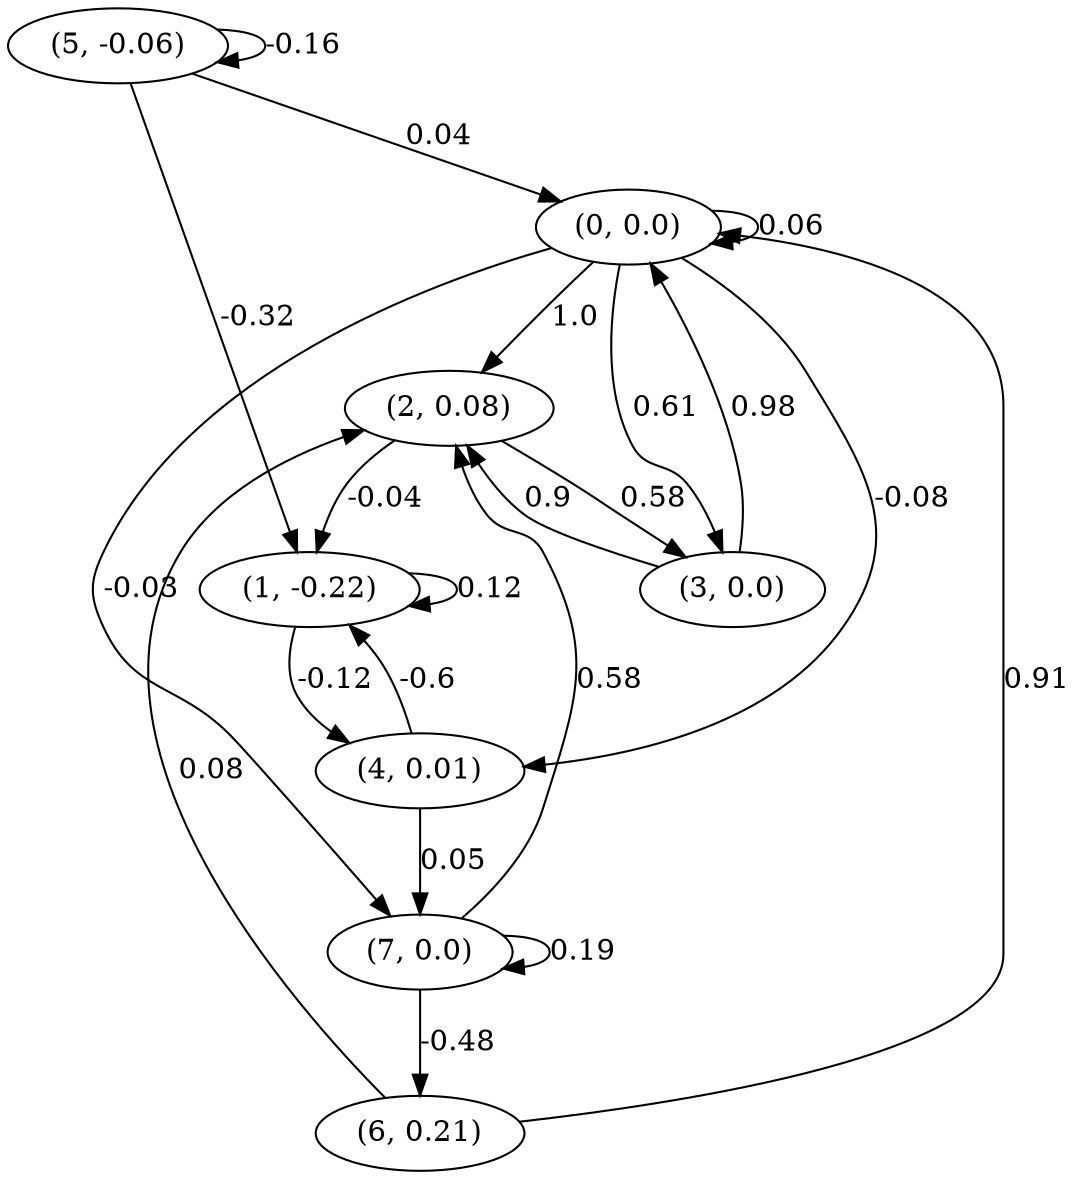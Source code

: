 digraph {
    0 [ label = "(0, 0.0)" ]
    1 [ label = "(1, -0.22)" ]
    2 [ label = "(2, 0.08)" ]
    3 [ label = "(3, 0.0)" ]
    4 [ label = "(4, 0.01)" ]
    5 [ label = "(5, -0.06)" ]
    6 [ label = "(6, 0.21)" ]
    7 [ label = "(7, 0.0)" ]
    0 -> 0 [ label = "0.06" ]
    1 -> 1 [ label = "0.12" ]
    5 -> 5 [ label = "-0.16" ]
    7 -> 7 [ label = "0.19" ]
    3 -> 0 [ label = "0.98" ]
    5 -> 0 [ label = "0.04" ]
    6 -> 0 [ label = "0.91" ]
    2 -> 1 [ label = "-0.04" ]
    4 -> 1 [ label = "-0.6" ]
    5 -> 1 [ label = "-0.32" ]
    0 -> 2 [ label = "1.0" ]
    3 -> 2 [ label = "0.9" ]
    6 -> 2 [ label = "0.08" ]
    7 -> 2 [ label = "0.58" ]
    0 -> 3 [ label = "0.61" ]
    2 -> 3 [ label = "0.58" ]
    0 -> 4 [ label = "-0.08" ]
    1 -> 4 [ label = "-0.12" ]
    7 -> 6 [ label = "-0.48" ]
    0 -> 7 [ label = "-0.03" ]
    4 -> 7 [ label = "0.05" ]
}

